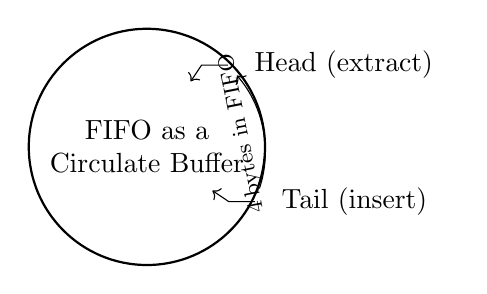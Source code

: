 
    \fill [green!25] (0,0) -- (67.5:1) arc [end angle=-22.5, start angle=67.5, radius=1] -- cycle;
    \draw [thick] (0,0) circle (1);
    \foreach \angle in {90,67.5,...,-67.5}
        \draw (\angle:1) -- (\angle-180:1);
    \node [circle,thick,fill=white,draw=black,align=center,minimum size=3cm] at (0,0) {FIFO as a\\Circulate Buffer};
    \draw [<-] (56.25:1) -- (56.25:1.25) -- +(.333,0)
        node [right,inner xsep=.333cm] (Head) {Head (extract)};
    \draw [<-] (-33.75:1) -- (-33.75:1.25) -- +(.333,0)
        node [right,inner xsep=.333cm] (Tail) {Tail (insert)};
    \draw [->,shorten >=5pt,shorten <=5pt] (Tail.west) to [bend right] 
        node [midway,sloped,above,allow upside down] {\footnotesize 4\,bytes in FIFO}
    (Head.west);




